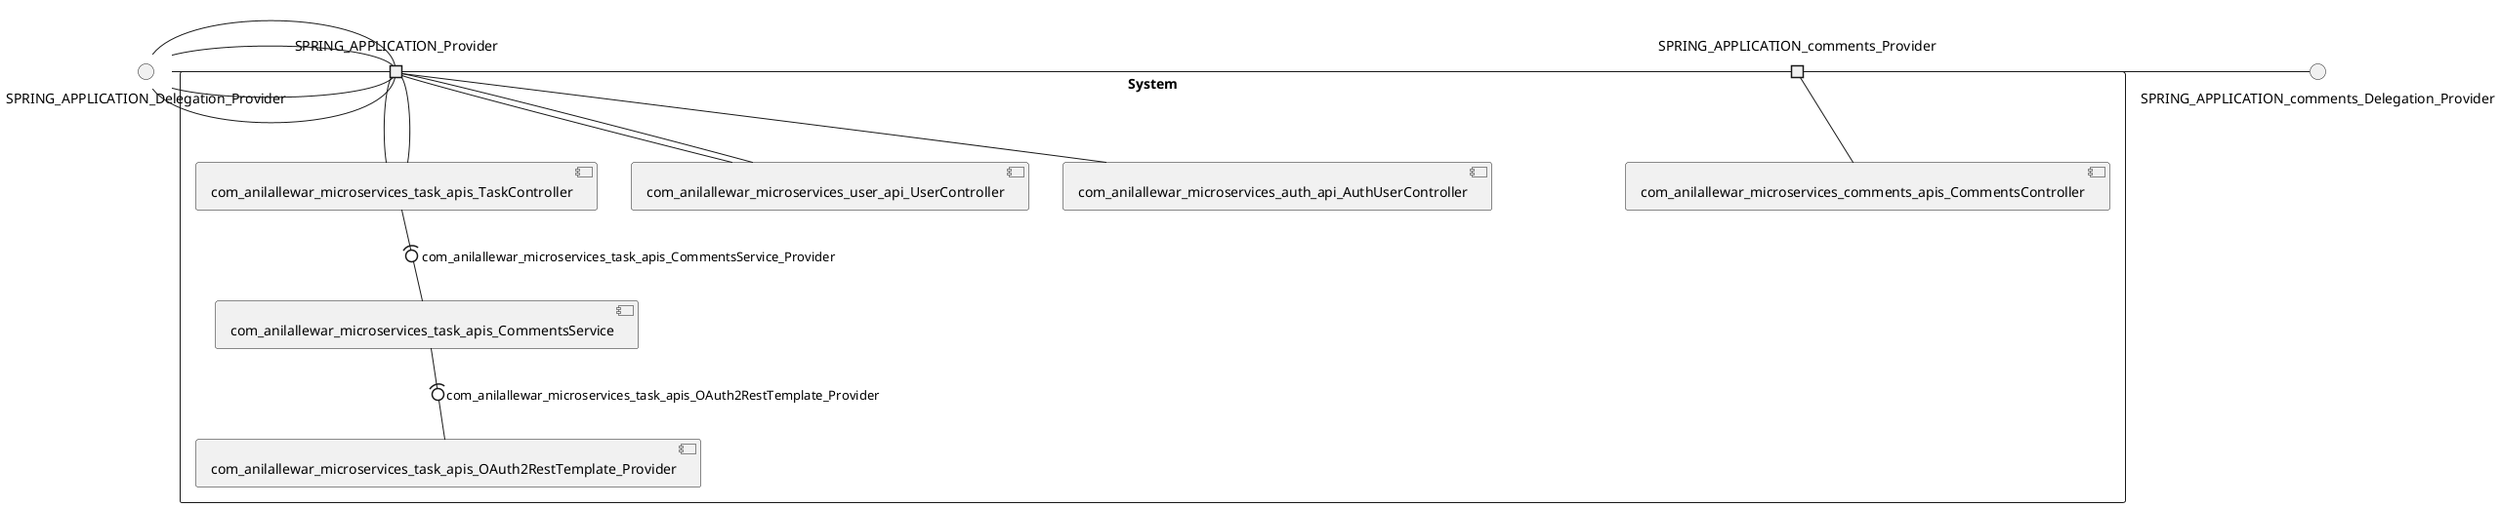 @startuml
skinparam fixCircleLabelOverlapping true
skinparam componentStyle uml2
() SPRING_APPLICATION_Delegation_Provider
() SPRING_APPLICATION_comments_Delegation_Provider
rectangle System {
[com_anilallewar_microservices_auth_api_AuthUserController] [[anilallewar-microservices-basics-spring-boot.repository#_6EyWo8mJEe6kmois7Lc5GQ]]
[com_anilallewar_microservices_comments_apis_CommentsController] [[anilallewar-microservices-basics-spring-boot.repository#_6EyWo8mJEe6kmois7Lc5GQ]]
[com_anilallewar_microservices_task_apis_CommentsService] [[anilallewar-microservices-basics-spring-boot.repository#_6EyWo8mJEe6kmois7Lc5GQ]]
[com_anilallewar_microservices_task_apis_OAuth2RestTemplate_Provider] [[anilallewar-microservices-basics-spring-boot.repository#_6EyWo8mJEe6kmois7Lc5GQ]]
[com_anilallewar_microservices_task_apis_TaskController] [[anilallewar-microservices-basics-spring-boot.repository#_6EyWo8mJEe6kmois7Lc5GQ]]
[com_anilallewar_microservices_user_api_UserController] [[anilallewar-microservices-basics-spring-boot.repository#_6EyWo8mJEe6kmois7Lc5GQ]]
port SPRING_APPLICATION_Provider
SPRING_APPLICATION_Delegation_Provider - SPRING_APPLICATION_Provider
SPRING_APPLICATION_Provider - [com_anilallewar_microservices_task_apis_TaskController]
port SPRING_APPLICATION_Provider
SPRING_APPLICATION_Delegation_Provider - SPRING_APPLICATION_Provider
SPRING_APPLICATION_Provider - [com_anilallewar_microservices_task_apis_TaskController]
port SPRING_APPLICATION_Provider
SPRING_APPLICATION_Delegation_Provider - SPRING_APPLICATION_Provider
SPRING_APPLICATION_Provider - [com_anilallewar_microservices_user_api_UserController]
port SPRING_APPLICATION_Provider
SPRING_APPLICATION_Delegation_Provider - SPRING_APPLICATION_Provider
SPRING_APPLICATION_Provider - [com_anilallewar_microservices_auth_api_AuthUserController]
port SPRING_APPLICATION_Provider
SPRING_APPLICATION_Delegation_Provider - SPRING_APPLICATION_Provider
SPRING_APPLICATION_Provider - [com_anilallewar_microservices_user_api_UserController]
port SPRING_APPLICATION_comments_Provider
SPRING_APPLICATION_comments_Delegation_Provider - SPRING_APPLICATION_comments_Provider
SPRING_APPLICATION_comments_Provider - [com_anilallewar_microservices_comments_apis_CommentsController]
[com_anilallewar_microservices_task_apis_TaskController] -(0- [com_anilallewar_microservices_task_apis_CommentsService] : com_anilallewar_microservices_task_apis_CommentsService_Provider
[com_anilallewar_microservices_task_apis_CommentsService] -(0- [com_anilallewar_microservices_task_apis_OAuth2RestTemplate_Provider] : com_anilallewar_microservices_task_apis_OAuth2RestTemplate_Provider
}

@enduml
